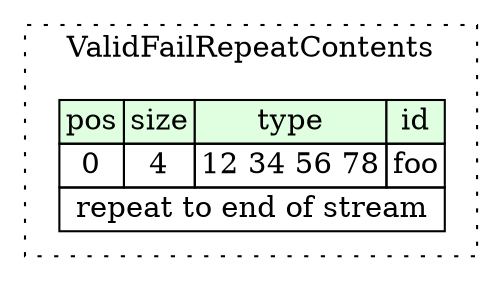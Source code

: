 digraph {
	rankdir=LR;
	node [shape=plaintext];
	subgraph cluster__valid_fail_repeat_contents {
		label="ValidFailRepeatContents";
		graph[style=dotted];

		valid_fail_repeat_contents__seq [label=<<TABLE BORDER="0" CELLBORDER="1" CELLSPACING="0">
			<TR><TD BGCOLOR="#E0FFE0">pos</TD><TD BGCOLOR="#E0FFE0">size</TD><TD BGCOLOR="#E0FFE0">type</TD><TD BGCOLOR="#E0FFE0">id</TD></TR>
			<TR><TD PORT="foo_pos">0</TD><TD PORT="foo_size">4</TD><TD>12 34 56 78</TD><TD PORT="foo_type">foo</TD></TR>
			<TR><TD COLSPAN="4" PORT="foo__repeat">repeat to end of stream</TD></TR>
		</TABLE>>];
	}
}
